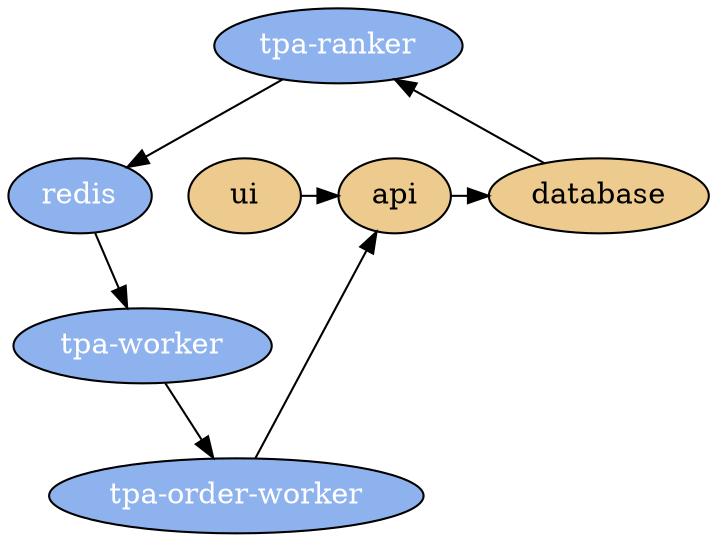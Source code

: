 digraph architecture {
  node[fillcolor="#8eb2ed" style="filled" fontcolor="white"];
  tpa_ranker[label="tpa-ranker"];
  tpa_worker[label="tpa-worker"];
  tpa_order_worker[label="tpa-order-worker"];
  redis[label="redis"];

  node[fillcolor="#edca8e" style="filled" fontcolor="black"];
  ui[label="ui"];
  api[label="api"];
  database[label="database"];

  node[fillcolor="white" style="filled" fontcolor="black"];

  subgraph microservices {
    ui -> api;
    api -> database;
    database -> tpa_ranker;
    tpa_ranker -> redis;
    redis -> tpa_worker;
    tpa_worker -> tpa_order_worker;
    tpa_order_worker -> api;

    {rank=same; tpa_ranker}
    {rank=same; database, redis, ui, api}
    {rank=same; tpa_worker};
    {rank=same; tpa_order_worker};
  }
}